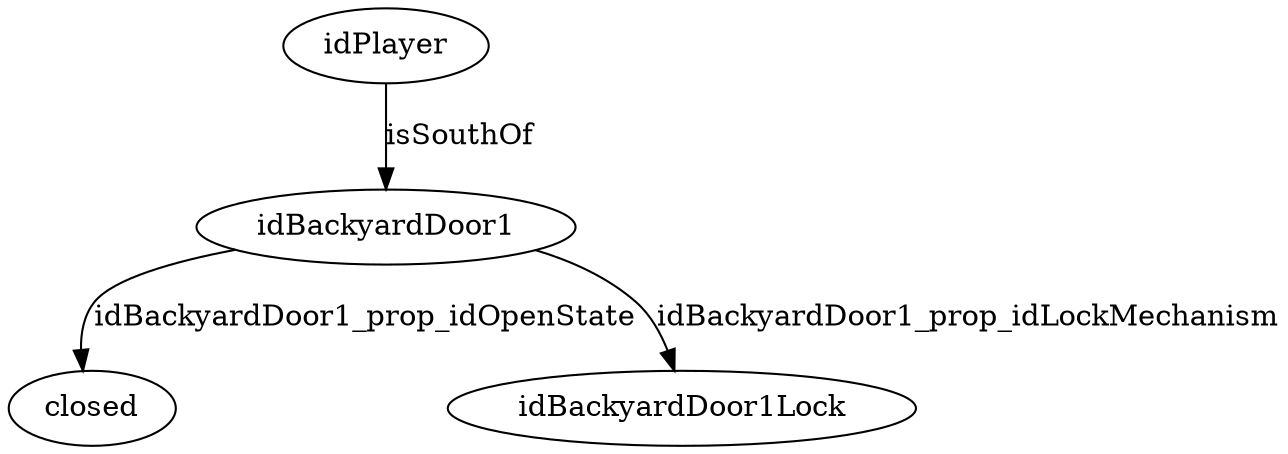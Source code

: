strict digraph  {
idPlayer [node_type=entity_node, root=root];
idBackyardDoor1;
closed;
idBackyardDoor1Lock;
idPlayer -> idBackyardDoor1  [edge_type=relationship, label=isSouthOf];
idBackyardDoor1 -> closed  [edge_type=property, label=idBackyardDoor1_prop_idOpenState];
idBackyardDoor1 -> idBackyardDoor1Lock  [edge_type=property, label=idBackyardDoor1_prop_idLockMechanism];
}
